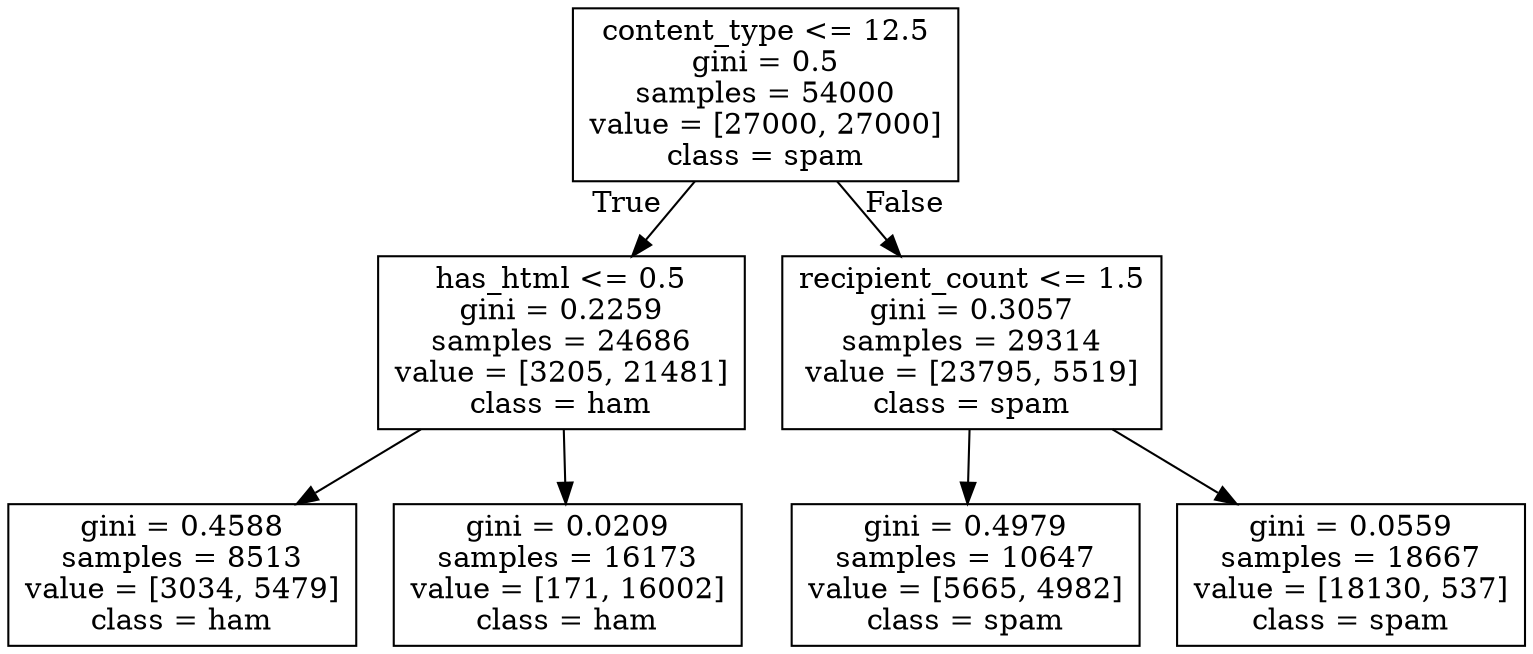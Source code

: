 digraph Tree {
node [shape=box] ;
0 [label="content_type <= 12.5\ngini = 0.5\nsamples = 54000\nvalue = [27000, 27000]\nclass = spam"] ;
1 [label="has_html <= 0.5\ngini = 0.2259\nsamples = 24686\nvalue = [3205, 21481]\nclass = ham"] ;
0 -> 1 [labeldistance=2.5, labelangle=45, headlabel="True"] ;
2 [label="gini = 0.4588\nsamples = 8513\nvalue = [3034, 5479]\nclass = ham"] ;
1 -> 2 ;
3 [label="gini = 0.0209\nsamples = 16173\nvalue = [171, 16002]\nclass = ham"] ;
1 -> 3 ;
4 [label="recipient_count <= 1.5\ngini = 0.3057\nsamples = 29314\nvalue = [23795, 5519]\nclass = spam"] ;
0 -> 4 [labeldistance=2.5, labelangle=-45, headlabel="False"] ;
5 [label="gini = 0.4979\nsamples = 10647\nvalue = [5665, 4982]\nclass = spam"] ;
4 -> 5 ;
6 [label="gini = 0.0559\nsamples = 18667\nvalue = [18130, 537]\nclass = spam"] ;
4 -> 6 ;
}